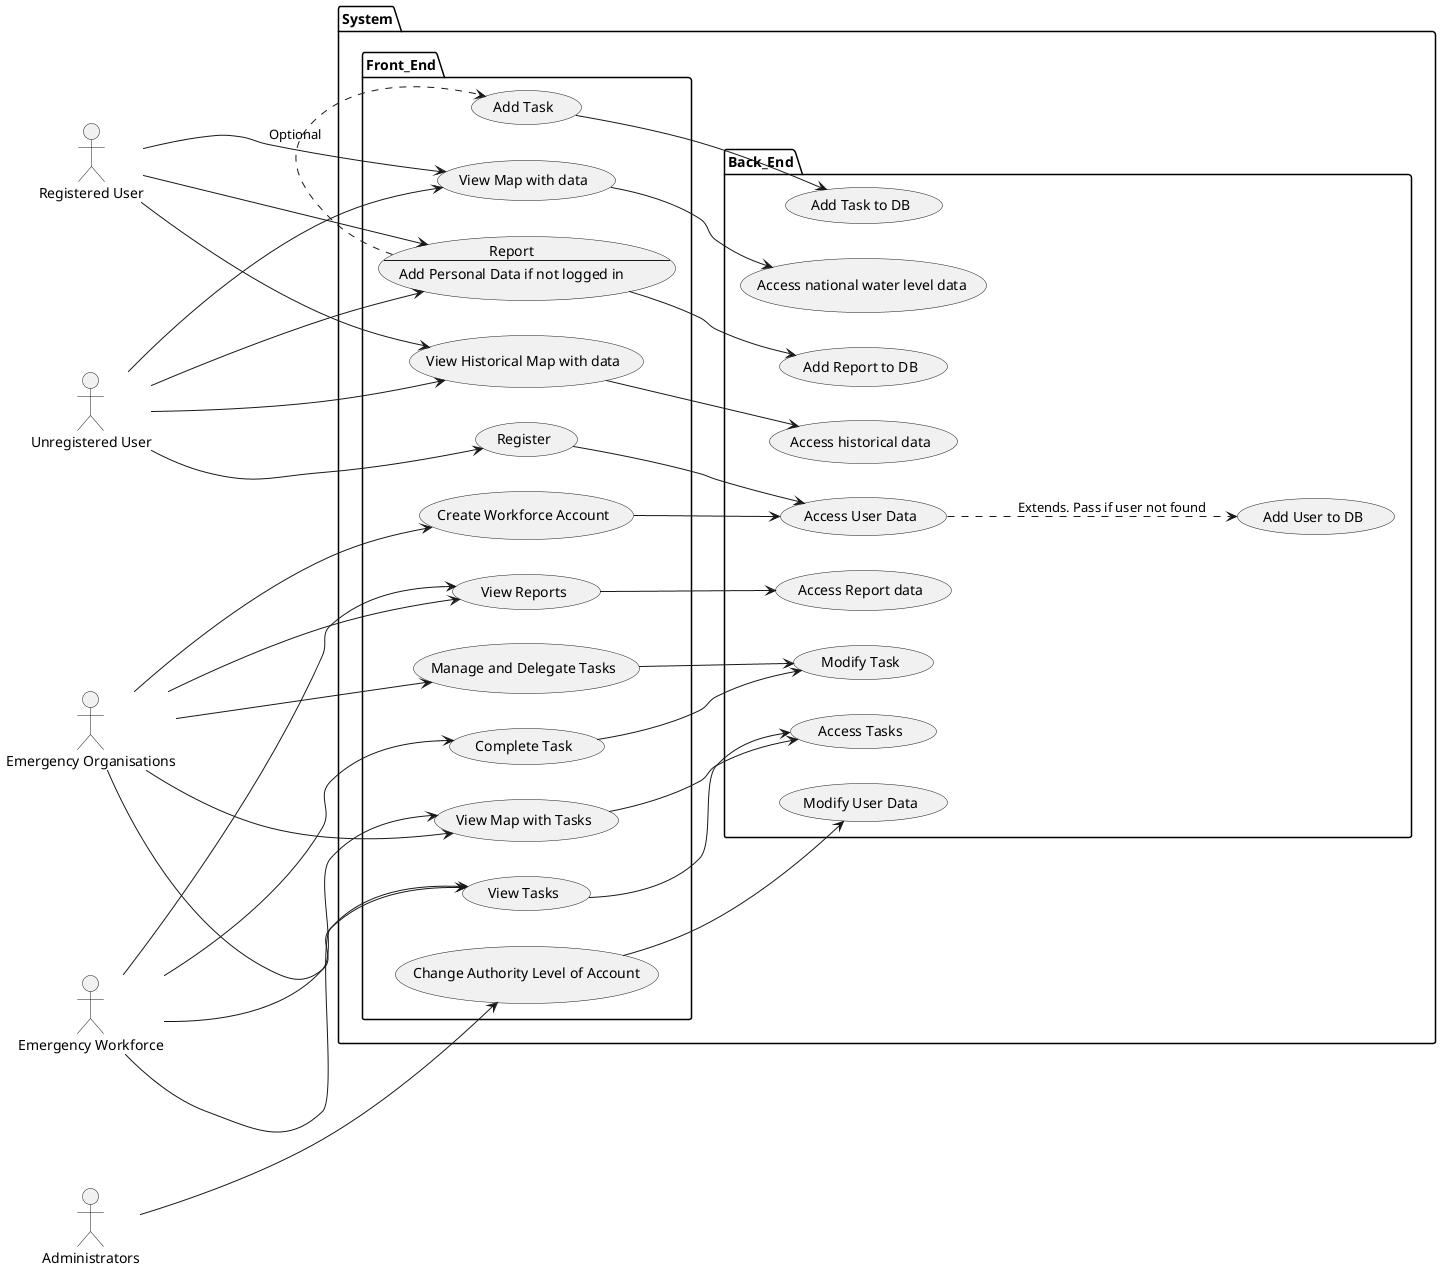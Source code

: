 @startuml
left to right direction

:Unregistered User: as a
:Registered User: as u
:Emergency Workforce: as w
:Emergency Organisations: as org
:Administrators: as su

package System {
package Front_End {

usecase "View Map with data"
usecase "View Historical Map with data"
usecase Report as "Report
---
Add Personal Data if not logged in"
usecase "Add Task"
usecase "Register"
usecase "View Map with Tasks"
usecase "View Tasks"
usecase "Complete Task"
usecase "Manage and Delegate Tasks"
usecase "Create Workforce Account"
usecase "Change Authority Level of Account"
usecase "View Reports"

(Report) .> (Add Task) : Optional
}

package Back_End {
usecase "Access national water level data"
usecase "Access historical data"
usecase "Access Report data"
usecase "Add User to DB"
usecase "Modify User Data"
usecase "Add Report to DB"
usecase "Add Task to DB"
usecase "Access User Data"
usecase "Modify Task"
usecase "Access Tasks"
}

"Access User Data" ..> "Add User to DB" : "Extends. Pass if user not found"
"Register" --> "Access User Data"
"View Map with data" --> "Access national water level data"
"View Historical Map with data" --> "Access historical data"
"Report" --> "Add Report to DB"
"Add Task" --> "Add Task to DB"
"Complete Task" --> "Modify Task"
"Create Workforce Account" --> "Access User Data"
"Change Authority Level of Account"--> "Modify User Data"
"Manage and Delegate Tasks" --> "Modify Task"
"View Tasks" --> "Access Tasks"
"View Reports" --> "Access Report data"
"View Map with Tasks" ---> "Access Tasks"
}

a ---> (Register)
a ---> (View Map with data)
a ---> (View Historical Map with data)
a ---> (Report)

u ---> (View Map with data)
u ---> (View Historical Map with data)
u ---> (Report)

w ---> (View Map with Tasks)
w ---> (View Reports)
w ---> (View Tasks)
w ---> (Complete Task)

org ---> (View Map with Tasks)
org ---> (View Reports)
org ---> (View Tasks)
org ---> (Manage and Delegate Tasks)
org ---> (Create Workforce Account)

su ---> (Change Authority Level of Account)

@enduml
